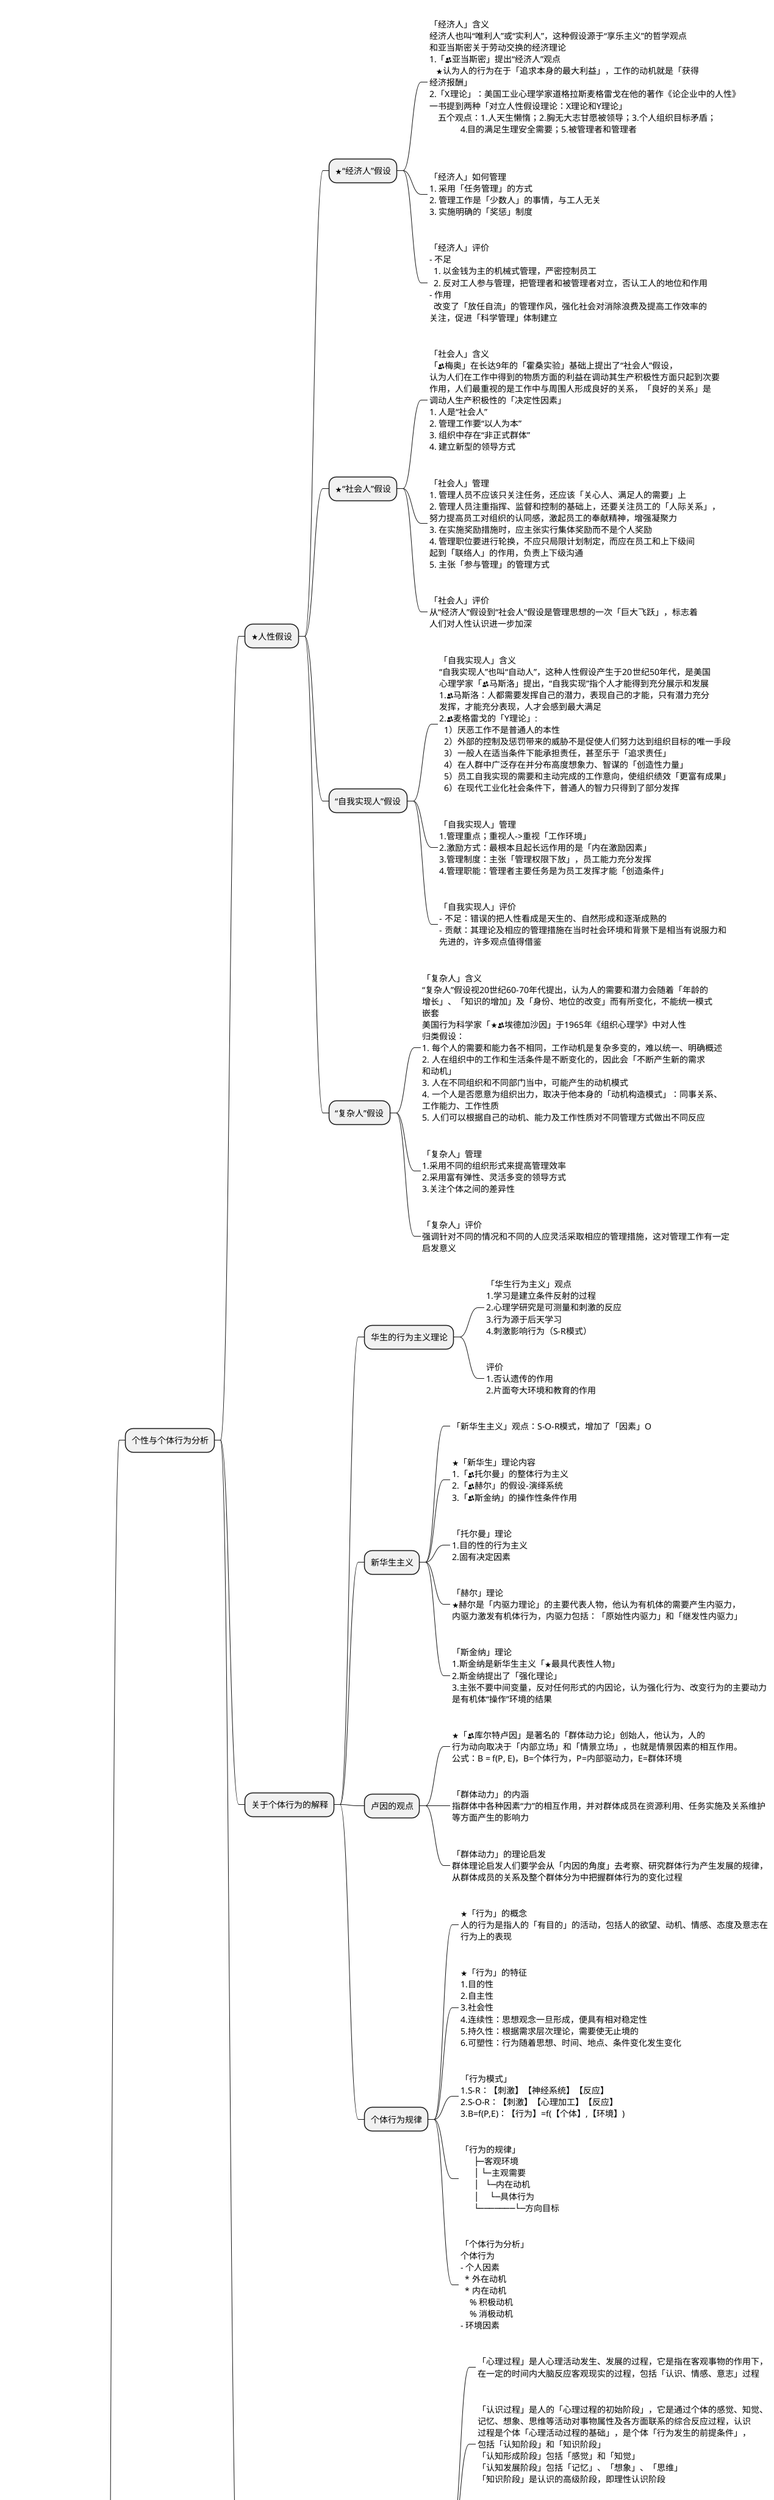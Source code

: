 @startmindmap

* 「个人」心理与行为

** 个性与个体行为分析
*** <&star>人性假设
**** <&star>“经济人”假设
*****_:
「经济人」含义
经济人也叫“唯利人”或“实利人”，这种假设源于“享乐主义”的哲学观点
和亚当斯密关于劳动交换的经济理论
1.「<&people>亚当斯密」提出“经济人”观点
   <&star>认为人的行为在于「追求本身的最大利益」，工作的动机就是「获得
经济报酬」
2.「X理论」：美国工业心理学家道格拉斯麦格雷戈在他的著作《论企业中的人性》
一书提到两种「对立人性假设理论：X理论和Y理论」
    五个观点：1.人天生懒惰；2.胸无大志甘愿被领导；3.个人组织目标矛盾；
              4.目的满足生理安全需要；5.被管理者和管理者

;
*****_:
「经济人」如何管理
1. 采用「任务管理」的方式
2. 管理工作是「少数人」的事情，与工人无关
3. 实施明确的「奖惩」制度
;
*****_:
「经济人」评价
- 不足
  1. 以金钱为主的机械式管理，严密控制员工
  2. 反对工人参与管理，把管理者和被管理者对立，否认工人的地位和作用
- 作用
  改变了「放任自流」的管理作风，强化社会对消除浪费及提高工作效率的
关注，促进「科学管理」体制建立
;
**** <&star>“社会人”假设
*****_:
「社会人」含义
「<&people>梅奥」在长达9年的「霍桑实验」基础上提出了“社会人”假设，
认为人们在工作中得到的物质方面的利益在调动其生产积极性方面只起到次要
作用，人们最重视的是工作中与周围人形成良好的关系，「良好的关系」是
调动人生产积极性的「决定性因素」
1. 人是“社会人”
2. 管理工作要“以人为本”
3. 组织中存在“非正式群体”
4. 建立新型的领导方式
;
*****_:
「社会人」管理
1. 管理人员不应该只关注任务，还应该「关心人、满足人的需要」上
2. 管理人员注重指挥、监督和控制的基础上，还要关注员工的「人际关系」，
努力提高员工对组织的认同感，激起员工的奉献精神，增强凝聚力
3. 在实施奖励措施时，应主张实行集体奖励而不是个人奖励
4. 管理职位要进行轮换，不应只局限计划制定，而应在员工和上下级间
起到「联络人」的作用，负责上下级沟通
5. 主张「参与管理」的管理方式
;
*****_:
「社会人」评价
从“经济人”假设到“社会人”假设是管理思想的一次「巨大飞跃」，标志着
人们对人性认识进一步加深
;
**** “自我实现人”假设
*****_:
「自我实现人」含义
“自我实现人”也叫“自动人”，这种人性假设产生于20世纪50年代，是美国
心理学家「<&people>马斯洛」提出，“自我实现”指个人才能得到充分展示和发展
1.<&people>马斯洛：人都需要发挥自己的潜力，表现自己的才能，只有潜力充分
发挥，才能充分表现，人才会感到最大满足
2.<&people>麦格雷戈的「Y理论」:
  1）厌恶工作不是普通人的本性
  2）外部的控制及惩罚带来的威胁不是促使人们努力达到组织目标的唯一手段
  3）一般人在适当条件下能承担责任，甚至乐于「追求责任」
  4）在人群中广泛存在并分布高度想象力、智谋的「创造性力量」
  5）员工自我实现的需要和主动完成的工作意向，使组织绩效「更富有成果」
  6）在现代工业化社会条件下，普通人的智力只得到了部分发挥
;
*****_:
「自我实现人」管理
1.管理重点；重视人->重视「工作环境」
2.激励方式：最根本且起长远作用的是「内在激励因素」
3.管理制度：主张「管理权限下放」，员工能力充分发挥
4.管理职能：管理者主要任务是为员工发挥才能「创造条件」
;
*****_:
「自我实现人」评价
- 不足：错误的把人性看成是天生的、自然形成和逐渐成熟的
- 贡献：其理论及相应的管理措施在当时社会环境和背景下是相当有说服力和
先进的，许多观点值得借鉴
;
**** “复杂人”假设
*****_:
「复杂人」含义
“复杂人”假设视20世纪60-70年代提出，认为人的需要和潜力会随着「年龄的
增长」、「知识的增加」及「身份、地位的改变」而有所变化，不能统一模式
嵌套
美国行为科学家「<&star><&people>埃德加沙因」于1965年《组织心理学》中对人性
归类假设：
1. 每个人的需要和能力各不相同，工作动机是复杂多变的，难以统一、明确概述
2. 人在组织中的工作和生活条件是不断变化的，因此会「不断产生新的需求
和动机」
3. 人在不同组织和不同部门当中，可能产生的动机模式
4. 一个人是否愿意为组织出力，取决于他本身的「动机构造模式」：同事关系、
工作能力、工作性质
5. 人们可以根据自己的动机、能力及工作性质对不同管理方式做出不同反应
;
*****_:
「复杂人」管理
1.采用不同的组织形式来提高管理效率
2.采用富有弹性、灵活多变的领导方式
3.关注个体之间的差异性
;
*****_:
「复杂人」评价
强调针对不同的情况和不同的人应灵活采取相应的管理措施，这对管理工作有一定
启发意义
;

*** 关于个体行为的解释
**** 华生的行为主义理论
*****_:
「华生行为主义」观点
1.学习是建立条件反射的过程
2.心理学研究是可测量和刺激的反应
3.行为源于后天学习
4.刺激影响行为（S-R模式）
;
*****_:
评价
1.否认遗传的作用
2.片面夸大环境和教育的作用
;
**** 新华生主义
*****_:
「新华生主义」观点：S-O-R模式，增加了「因素」O
;
*****_:
<&star>「新华生」理论内容
1.「<&people>托尔曼」的整体行为主义
2.「<&people>赫尔」的假设-演绎系统
3.「<&people>斯金纳」的操作性条件作用
;
*****_:
「托尔曼」理论
1.目的性的行为主义
2.固有决定因素
;
*****_:
「赫尔」理论
<&star>赫尔是「内驱力理论」的主要代表人物，他认为有机体的需要产生内驱力，
内驱力激发有机体行为，内驱力包括：「原始性内驱力」和「继发性内驱力」
;
*****_:
「斯金纳」理论
1.斯金纳是新华生主义「<&star>最具代表性人物」
2.斯金纳提出了「强化理论」
3.主张不要中间变量，反对任何形式的内因论，认为强化行为、改变行为的主要动力
是有机体“操作”环境的结果
;
**** 卢因的观点
*****_:
<&star>「<&people>库尔特卢因」是著名的「群体动力论」创始人，他认为，人的
行为动向取决于「内部立场」和「情景立场」，也就是情景因素的相互作用。
公式：B = f(P, E)，B=个体行为，P=内部驱动力，E=群体环境
;
*****_:
「群体动力」的内涵
指群体中各种因素“力”的相互作用，并对群体成员在资源利用、任务实施及关系维护
等方面产生的影响力
;
*****_:
「群体动力」的理论启发
群体理论启发人们要学会从「内因的角度」去考察、研究群体行为产生发展的规律，
从群体成员的关系及整个群体分为中把握群体行为的变化过程
;
**** 个体行为规律
*****_:
<&star>「行为」的概念
人的行为是指人的「有目的」的活动，包括人的欲望、动机、情感、态度及意志在
行为上的表现
;
*****_:
<&star>「行为」的特征
1.目的性
2.自主性
3.社会性
4.连续性：思想观念一旦形成，便具有相对稳定性
5.持久性：根据需求层次理论，需要使无止境的
6.可塑性：行为随着思想、时间、地点、条件变化发生变化
;
*****_:
「行为模式」
1.S-R：【刺激】【神经系统】【反应】
2.S-O-R：【刺激】【心理加工】【反应】
3.B=f(P,E)：【行为】=f(【个体】,【环境】)
;
*****_:
「行为的规律」
      ├─客观环境
      │ └─主观需要
      │   └─内在动机
      │     └─具体行为
      └───────└─方向目标
;
*****_:
「个体行为分析」
个体行为
- 个人因素
  * 外在动机
  * 内在动机
    % 积极动机
    % 消极动机
- 环境因素
;

*** 影响人的行为的心理因素分析
**** 心理过程
*****_:
「心理过程」是人心理活动发生、发展的过程，它是指在客观事物的作用下，
在一定的时间内大脑反应客观现实的过程，包括「认识、情感、意志」过程
;
*****_:
「认识过程」是人的「心理过程的初始阶段」，它是通过个体的感觉、知觉、
记忆、想象、思维等活动对事物属性及各方面联系的综合反应过程，认识
过程是个体「心理活动过程的基础」，是个体「行为发生的前提条件」，
包括「认知阶段」和「知识阶段」
「认知形成阶段」包括「感觉」和「知觉」
「认知发展阶段」包括「记忆」、「想象」、「思维」
「知识阶段」是认识的高级阶段，即理性认识阶段
;
*****_:
「情感过程」表现在三个方面「面部表情」、「声调」、「动作表现」
情感与情绪的关系：
1.情绪：短暂、不稳定、冲动、情境性
2.情感：长久、深远
3.情绪变化受已形成情感制约
4.离开具体情绪过程，情感及其特点无从表现和存在
;
*****_:
「意志过程」意志是个体自觉地确定目的，根据目的调节、支配行动，
并努力克服困难，实现预定目标的心理过程
<&star>特点：
1.是「有意识、有目的」的活动
2.是自觉克服困难的活动
3.是由一系列的「随意活动」实现的，对意志调节的作用表现在两个方面
  a)激励；b)克制
<&star>意志（品质）的表现
1.坚毅性
2.果断性
3.自制性
;
**** 个性心理
*****_:
<&star>「个性心理」的含义
又称人格，是个体带有倾向性的、比较稳定的、本质的心理特征的总和，
它是「个体独有的」并与其他个体区别开来的整体特性
;
*****_:
「个性心理」的构成
1.个性倾向性：个体在和客观现实交互作用的过程中，对事物所持有的看法、
态度和倾向
2.个性心理特征：能力、气质、性格等心理机能的特殊结合
;

** 个体心理与行为
*** 需要、动机与行为
**** 需要、动机及行为规律
*****_:
「个体行为规律」
【刺激】-【需要】-【动机】-【行为】-【目标】-【新的需要】
;
**** <&star>需要与动机
*****_:
<&star>「需要」定义
需要就是人对事物的「欲望和要求」
;
*****_:
<&star>「需要」的特点
1.指向性
2.多样性
3.层次性
4.潜在性
5.可变性
6.社会制约性
;
*****_:
<&star>「动机」定义
动机指激励人们去行动，以达到一定目标的「内在动因」
心理学上把引起个体行为、维持该行为并将这一行为导向满足某种需要
的「欲望、愿望、信息」等心理因素叫做动机
;
*****_:
「需要」与「动机」的关系
1.需要使人的积极性的「基础和根源」所在，动机则是推动人类进行
活动的「直接原因」
2.动机是在需要的「基础」上产生的，但是需要并不必然导致动机
产生
3.需要转化为动机必须具备两方面条件：一是「对象的确定」，二是
「需要达到一定强度」
;

**** <&star>动机与行为
*****_:
「动机」与「行为」的关系
1.人的行为是由动机「支配」的，动机是由需要「引起」的
2.动机是满足需要、进行活动的念头或想法
3.动机是行为的「直接原因」，驱动人们从事某种行为并规定「行为
方向」
;
*****[#lightblue]:
<&star>「动机」的三种机能
动机具有「原始性、内隐性及实践活动性」的特征，因此具有
一下三种机能
1.「始发机能」：动机是个体行为发生的直接原因
2.「选择机能」：动机指导人们做出选择
3.「强化机能」：行为结果的好坏，会驱使动机重复出现或
不再出现
;
*****_:
<&star>「动机」与「行为」的关系
1.动机是行为发生的「直接内动力」，行为是动机的「外在表现」
2.人的动机与行为关系是很「复杂」的
  1）同一动机可以引发多种不同行为
  2）同一行为可以源自不同动机
  3）一种行为可能由多种动机所引发
  4）合理的动机可能引起不合理的、错误的行为
  5）错误的动机会被外表积极的行为所掩饰
;
*****_:
<&star>「需要」、「动机」及「行为」之间的关系及发展规律
「需要」-（心理紧张）-「动机」-（目标导向行为）-
（目标行为）-「需要满足」-「新需要」
;

*** 价值观、态度与行为
**** 价值观
*****_:
<&star>「价值观」的含义
价值观是指一个人对周围客观事物的意义、重要性的「总评价」
和「总看法」，是一个人基本的信念和判断
价值观是一套「价值体系」，并且以多元化的价值观为基础
;
*****_:
「价值观」属性
1.「内容属性」：指某种行为模式或存在的状态「是否重要」
2.「强度属性」：界定某种行为模式或存在状态的「重要程度」
;
*****_:
「价值观」形成
价值观随出生，在家庭和社会影响下形成，并稳定下来。
1.所处的社会环境
2.家庭经济条件和社会地位
3.父母职业和价值观
4.早期的学校教育
5.广播、电视、报刊等媒体影响
6.「时代属性」和「社会属性」
;
*****_:
<&star>「价值观」的作用
1.是研究各个成员对组织「认同程度」的核心衡量标注
2.是了解组织成员的「态度」及「动机」基础，管理者可在此
基础上对组织成员进行行为分析
3.价值观会使个体对那些不被其所在群体或组织接受的信仰、
态度及行为进行「合理化」，以解决内心的冲突，进而提高
个体「道德感」和「自我效能感」
4.价值观会影响企业「领导人的决策行为」
;

**** 态度
*****_:
<&star>「态度」的概念
指个体对某一对象所持有的「评价和行为趋向」。或者说，
态度是一种带有评价性与感情倾向性的「主观感受与意识形态」
;
*****_:
<&star>「态度」的心理结构
1.「知觉成分」：指个体对客体的理解和价值评判
2.「情感成分」：指个体对客体的情感体验。包括情绪和情感，
占据「关键性地位」
3.「行为或意向成分」：指个体对客体的行为准备状态及行为
反应倾向
;
*****_:
<&star>「态度」的功能
1.调整功能：能够帮助个体更好的适应环境
2.自我保护功能：使个体在收到挫折时更好地保护自己
3.价值表现功能：用其所持有的态度表现自己所推崇的价值观
4.知识功能：寻求一种稳定的、一致的或可以预测的行为倾向
;
*****_:
「态度」对「行为」的影响
1.态度影响认知和判断
2.态度影响行为效果
3.态度影响忍耐力
4.态度影响相容性
;
**** 工作满意度
*****_:
<&star>「工作满意度」概念
是指人们体验到的一种愉悦或积极的情绪状态，这种情绪
状态是人们通过对自己的「工作或工作经验」进行评价而
产生的
;
*****_:
「工作满意度」的主要影响因素
1.工作的「挑战性」
2.「公平」的报酬
3.支持性的工作环境
4.和睦融洽的同事关系
;

*** 知觉与行为
**** 知觉和社会知觉的内涵与特征
*****_:
<&star>「知觉」的内涵
指「直接作用于」感官的客观事物的「整体属性」在人脑的反应，
它是在感觉的基础上产生的，是对感觉信息的「加工、整合、解释」
的过程
;
*****_:
<&star>「知觉」的种类
根据人脑对事物特性的认识，将知觉分为「空间知觉」、「时间知觉」
「运动知觉」、「错觉」
「空间知觉」包括：形状知觉、大小知觉、方位知觉、距离知觉
「时间知觉」是对事物「延续性及顺序性」方面的信息处理
「运动知觉」是物体在「空间位移」等方面的信息
「错觉」是对客观现实「不正确」的知觉
;
*****_:
 <&star>「知觉」的特征
1.选择性
2.整体性
3.理解性
4.恒常性
;
*****_:
<&star>「社会知觉」的内涵
社会知觉是在知觉过程中出现的一种心理过程，是社会生活中的客观
事物在人们头脑中的反应。总之它是个体在「社会环境中」对某个
具体「个体或群体心理状态、行为动机和意向」做出推测判断的过程
;
*****_:
<&star>「社会知觉」的特征
1.认知对象的「独特性」
2.知觉过程的「双向作用性」
3.信息加工的「特殊性」
;

**** 知觉过程
*****_:
「知觉过程」五个阶段
1.观察：运用感觉器官了解客观事物
2.选择：根据自己需要、动机等对知觉对象的取舍
3.组织：运用思维力量把感知信息与大脑整合
4.解释：运用概念、判断及推理是对象有一定意义
5.反应：个体对知觉对象的解释最终行为表现
;
**** 影响知觉的因素分析
*****_:
「影响因素」
1.主观因素
1）兴趣和爱好
2）需要和动机
3）知识和经验
4）个性特征
2.知觉对象的特征
1）简明性规则：接近律、相似律、闭锁律、连续律
3.知觉环境
1）物理环境
2）社会环境
;
**** <&star>知觉偏差
*****[#lightblue]:
<&star>常见「知觉偏差」
1.「首因效应」：本质上是一种「优先效应」，当不同信息相互结合，
人们倾向关注「最前面」的信息
2.「近因效应」：人们在知觉过程中，「最后」给人留下印象冲淡过去
获得的印象
3.「晕轮效应」：知觉过程中常从或好或坏的「局部」印象出发，进而
扩展到「全部」的或好或坏，具有「以偏概全、以点盖面」特点
4.「投射效应」：也称「假定相似」，通常指人们通过将「自己的品质
投射到他人身上」，从而形成的关于他人的印象
5.「心理定势」：人们在认识特定对象时心理上的「准备状态」
6.「对比效应」：对两个或两个以上对象进行知觉时，人们不自觉将
其放一起「进行比较」，而不考虑客观标准
7.「刻板效应」：指对「某一类」事物或人产生固定的、具有概括性
的、笼统的印象
;
**** 归因理论与倾向
*****_:
「归因」的内涵
指人们利用相关信息资源，对自己或他人的举止进行「分析、判断并
推论其原理」的过程
;
*****_:
「归因理论」的含义
是关于某种「行为及其动机及价值取向」等属性或逻辑结合的理论，
它主要研究人们如何从主观上把某种欣慰表现和与其相应的其他
内外属性或倾向逻辑结合在一起的原理
1.「<&star><&people>海德」的「恒常原因」归因理论
海德是「归因研究的创始人」，把人的行为解释为两种「外部归因」
和「内部归因」
2.「<&people>凯丽」的「三要素」理论
进一步补充海德的理论，总结三个要素：「特殊性」、「共同性」
和「一贯性」
3.「<&people>罗特」的「控制源」理论
他认为，对于积极或消极时间原因的预料是不同的，「内控者」、
「外控者」和「控制源影响」
4.「<&people>韦纳」的「成就归因」理论
人们解释成功与失败往往有四种原因：能力、努力、难度、运气
1）控制点维度（内部、外部）
2）稳定性维度
3）可控性维度
;

*** 个性与行为
**** 个性概述
*****_:
<&star>「个性」的概念
个体拥有的并带有「倾向性的、经常的、本质的、比较稳定的」心理特征和品质的总和
存在于个体的生理素质基础之上，并在一定社会条件下「通过社会实践活动形成和发展」
个性是概括或抽象出一个人通过学习形成的「个人特点」以及「其对世界的知觉和所持
态度」的集合，是对一个人的「整体性描述」
;
*****_:
「个性」内容
1.个性倾向性：兴趣、爱好、需要、动机、态度、信念、理想、价值观
2.个性心理特征：气质、能力、性格
;
*****_:
<&star>「个性」的特征
1.差异性：遗传因素、教育学习、成长经历不同
2.倾向性：对客观事物持有态度和看法不同
3.稳定性：一旦形成便相对稳定
4.整体性：个性是一个统一体，是所有心理特征的结合
5.社会性：受到社会环境影响
;
**** 气质与行为
*****_:
<&star>「气质」的定义
是人们典型、稳定的心理特征，是人「天生的」并表现在心理活动「动力」
方面的个性心理特征，是自然特征和精神风貌的集中体现
1.气质是「先天」的个性心理特征
2.气质是人的心理活动的「动力」特征：心理过程的速度、稳定性、强度、指向性
;
*****_:
<&star>「气质」的类型
1.胆汁质：情感快而强烈，具有外倾性，具有很高的兴奋性和较弱的抑制过程
2.多血质：感情速度快，强度比较温和，善于交往并容易适应环境
3.粘液质：心理和行为迟缓，但想象力丰富，心平气和、沉着冷静、有忍耐力
4.抑郁质：情感活动非常缓慢，具有内向性，多愁善感容易神经过敏
;
**** 能力与行为
*****_:
<&star>「能力」的定义
能力是一个人「顺利完成某种活动」而在主观方面必须具备的心理特征。
能力是影响人们活动效果的基本因素
;
*****_:
<&star>「能力」的分类
1.一般能力：也称智力，是人们完成一切活动所必须的能力集合
2.特殊能力：指在特殊活动领域发生作用的能力
;
*****_:
<&star>「能力」的影响因素
1.自然素质：能力发展的基础和必要前提
2.社会实践：社会实践的广度和深度决定能力的发挥程度
3.个性因素：个人对自己的要求，生活态度
;
**** 性格与行为
*****_:
<&star>「性格」重要性
性格是个性中「最为重要」、「最为显著」的心理特征，在个性中起着
「核心的作用」，是一个人区别其他人的「集中体现」
;
*****_:
<&star>「性格」的定义
性格是一个人「对现实的态度」，以及在习惯化的「行为方式」中
表现出来较为稳定的心理特征
;
*****_:
<&star>「性格」的分类
1.依据心理活动的「优势性」划分：理智型；情绪型；意志型
2.依据个体「对现实的态度」划分：外倾型；内倾型
3.依据个体「独立型」划分：独立型；顺从型
4.「五种性格特征」划分：外向与内向、情绪适应性、易相处性、
谨慎程度、接受新经验的开放度
;
*****_:
「性格」的培养
1.建立正确的个性倾向系统
2.培养坚强的一致
3.形成自我教育能力
;

**** 情绪与行为
*****_:
「情绪」的概念
情绪指个体受到某种刺激后所产生的身心激动的状态
;
*****_:
「情绪」的特征
1.非自发性
2.短暂性
3.是一种主观的意识体验
4.会产生生理唤醒
;
*****_:
「情绪」的维度
1.种类：厌恶、愤怒、悲伤、害怕、惊奇、快乐
2.强度：激烈程度不同
3.频率和持久性：工作岗位性质要求
;
*****_:
「情绪」管理
1.情绪劳动：工作表现「令组织满意」的状态
2.情绪智力：表现在自我意识、自我管理、自我激励、
感同身受、社会技能五个方面
;
*****_:
<&star>「情绪」在组织行为中的应用
1.选聘员工：可以有效识人
2.决策：积极的情绪有利于正确角色
3.创造力：积极的情绪使思维灵活
4.激励：提高积极性
5.领导力：管理者把情绪与一个吸引人的愿景结合有效管理
6.谈判：谈判是一个情绪交互过程
;

*** 组织承诺与组织公民行为
**** 组织承诺
*****_:
<&star>「组织承诺」的内涵
组织承诺也叫「组织认同感」、「组织归属感」，是员工对特定组织
及其目标的认同、情绪依赖及参与程度
;
*****_:
<&star>「组织承诺」三要素
1.感情承诺：员工对组织的感应依赖、认同和投入
2.持续承诺：考虑到跳槽成本而不愿离职的态度和行为
3.规范承诺：因为社会责任而留在组织内的承诺
;
*****_:
建立「组织承诺」
1.建立高情感承诺
2.建立财务类持续承诺
;
**** 组织公民行为
*****_:
<&star>「组织公民行为」的含义
指个体的行为是「自主的」，并非直接由正式的奖惩体系引发的，
一般包括：无私并主动「帮助别人」、主动「参与组织活动」、承担
超过常规的任务要求等
;
*****_:
「组织公民行为」的特点
1.人们会经常主动自发地付出额外的心力，从事利于组织的事情
2.是一种自我裁量的自动「自发行为」
3.它的出现于正式的「报酬」并不直接相关
4.对于组织长期效能及成功运作有「关键作用」
;
*****_:
<&star>「组织公民行为」的作用
1.自觉维护组织运行，「减少矛盾冲突」
2.使组织拥有「资源」摆脱束缚，投入到各种生产活动
3.促进员工及管理人员「生产效率」提高
4.有效「协调」团队成员和工作群体的活动
5.能构建良好的「企业文化」，增强组织的吸引力和优秀人才能力
6.无形影响组织「绩效」
;
*****_:
「组织公民行为」在管理实践的应用
1.组织公民行为的形成依赖工作环境的构建
2.行为科学原理对行为的塑造
1）强化行为的重复发生
2）情境迁移影响行为改变
3）运用角色榜样促进学习
;
*****_:
「组织公民行为」的负面影响
为获取更大利益（表现、晋升、引起重视），忽视自己的工作，
起负面作用，引起其他员工效仿
;

@endmindmap